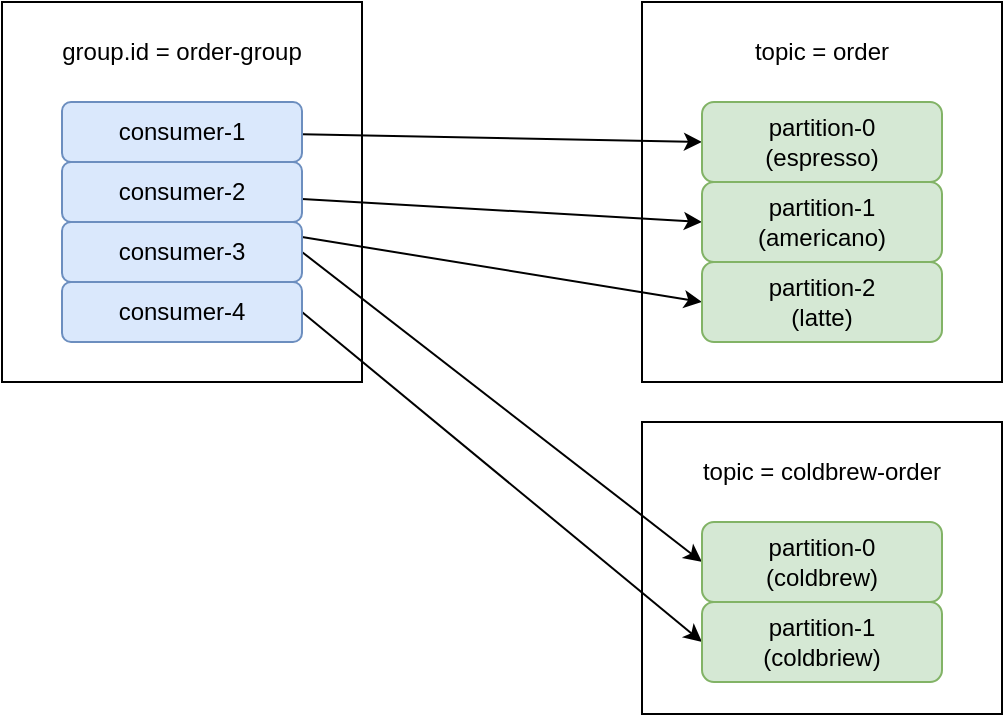 <mxfile version="26.0.6">
  <diagram name="페이지-1" id="TpMk4SV4jNbYeq_rbaHF">
    <mxGraphModel dx="524" dy="995" grid="1" gridSize="10" guides="1" tooltips="1" connect="1" arrows="1" fold="1" page="1" pageScale="1" pageWidth="1169" pageHeight="827" math="0" shadow="0">
      <root>
        <mxCell id="0" />
        <mxCell id="1" parent="0" />
        <mxCell id="Ak-W6qp5ohLVwJs3sLuC-1" value="" style="rounded=0;whiteSpace=wrap;html=1;" vertex="1" parent="1">
          <mxGeometry x="400" y="370" width="180" height="146" as="geometry" />
        </mxCell>
        <mxCell id="Nu1wtj4-nATQzFPG6_Lj-16" value="" style="rounded=0;whiteSpace=wrap;html=1;" parent="1" vertex="1">
          <mxGeometry x="400" y="160" width="180" height="190" as="geometry" />
        </mxCell>
        <mxCell id="Nu1wtj4-nATQzFPG6_Lj-1" value="" style="rounded=0;whiteSpace=wrap;html=1;" parent="1" vertex="1">
          <mxGeometry x="80" y="160" width="180" height="190" as="geometry" />
        </mxCell>
        <mxCell id="SJt1g9deCjwBGVB8re3M-4" style="rounded=0;orthogonalLoop=1;jettySize=auto;html=1;entryX=0;entryY=0.5;entryDx=0;entryDy=0;" parent="1" source="Nu1wtj4-nATQzFPG6_Lj-2" target="Nu1wtj4-nATQzFPG6_Lj-8" edge="1">
          <mxGeometry relative="1" as="geometry" />
        </mxCell>
        <mxCell id="Nu1wtj4-nATQzFPG6_Lj-2" value="consumer-1" style="rounded=1;whiteSpace=wrap;html=1;fillColor=#dae8fc;strokeColor=#6c8ebf;" parent="1" vertex="1">
          <mxGeometry x="110" y="210" width="120" height="30" as="geometry" />
        </mxCell>
        <mxCell id="SJt1g9deCjwBGVB8re3M-5" style="rounded=0;orthogonalLoop=1;jettySize=auto;html=1;entryX=0;entryY=0.5;entryDx=0;entryDy=0;" parent="1" source="Nu1wtj4-nATQzFPG6_Lj-3" target="SJt1g9deCjwBGVB8re3M-1" edge="1">
          <mxGeometry relative="1" as="geometry" />
        </mxCell>
        <mxCell id="Nu1wtj4-nATQzFPG6_Lj-3" value="consumer-2" style="rounded=1;whiteSpace=wrap;html=1;fillColor=#dae8fc;strokeColor=#6c8ebf;" parent="1" vertex="1">
          <mxGeometry x="110" y="240" width="120" height="30" as="geometry" />
        </mxCell>
        <mxCell id="SJt1g9deCjwBGVB8re3M-6" style="rounded=0;orthogonalLoop=1;jettySize=auto;html=1;entryX=0;entryY=0.5;entryDx=0;entryDy=0;exitX=1;exitY=0.25;exitDx=0;exitDy=0;" parent="1" source="Nu1wtj4-nATQzFPG6_Lj-4" target="SJt1g9deCjwBGVB8re3M-2" edge="1">
          <mxGeometry relative="1" as="geometry" />
        </mxCell>
        <mxCell id="Ak-W6qp5ohLVwJs3sLuC-10" style="rounded=0;orthogonalLoop=1;jettySize=auto;html=1;entryX=0;entryY=0.5;entryDx=0;entryDy=0;exitX=1;exitY=0.5;exitDx=0;exitDy=0;" edge="1" parent="1" source="Nu1wtj4-nATQzFPG6_Lj-4" target="Ak-W6qp5ohLVwJs3sLuC-2">
          <mxGeometry relative="1" as="geometry" />
        </mxCell>
        <mxCell id="Nu1wtj4-nATQzFPG6_Lj-4" value="consumer-3" style="rounded=1;whiteSpace=wrap;html=1;fillColor=#dae8fc;strokeColor=#6c8ebf;" parent="1" vertex="1">
          <mxGeometry x="110" y="270" width="120" height="30" as="geometry" />
        </mxCell>
        <mxCell id="Ak-W6qp5ohLVwJs3sLuC-9" style="rounded=0;orthogonalLoop=1;jettySize=auto;html=1;entryX=0;entryY=0.5;entryDx=0;entryDy=0;exitX=1;exitY=0.5;exitDx=0;exitDy=0;" edge="1" parent="1" source="Nu1wtj4-nATQzFPG6_Lj-5" target="Ak-W6qp5ohLVwJs3sLuC-4">
          <mxGeometry relative="1" as="geometry" />
        </mxCell>
        <mxCell id="Nu1wtj4-nATQzFPG6_Lj-5" value="consumer-4" style="rounded=1;whiteSpace=wrap;html=1;fillColor=#dae8fc;strokeColor=#6c8ebf;" parent="1" vertex="1">
          <mxGeometry x="110" y="300" width="120" height="30" as="geometry" />
        </mxCell>
        <mxCell id="Nu1wtj4-nATQzFPG6_Lj-6" value="group.id = order-group" style="text;html=1;align=center;verticalAlign=middle;whiteSpace=wrap;rounded=0;" parent="1" vertex="1">
          <mxGeometry x="80" y="170" width="180" height="30" as="geometry" />
        </mxCell>
        <mxCell id="Nu1wtj4-nATQzFPG6_Lj-8" value="partition-0&lt;div&gt;(espresso)&lt;/div&gt;" style="rounded=1;whiteSpace=wrap;html=1;fillColor=#d5e8d4;strokeColor=#82b366;" parent="1" vertex="1">
          <mxGeometry x="430" y="210" width="120" height="40" as="geometry" />
        </mxCell>
        <mxCell id="Nu1wtj4-nATQzFPG6_Lj-17" value="topic = order" style="text;html=1;align=center;verticalAlign=middle;whiteSpace=wrap;rounded=0;" parent="1" vertex="1">
          <mxGeometry x="420" y="170" width="140" height="30" as="geometry" />
        </mxCell>
        <mxCell id="SJt1g9deCjwBGVB8re3M-1" value="partition-1&lt;div&gt;(americano)&lt;/div&gt;" style="rounded=1;whiteSpace=wrap;html=1;fillColor=#d5e8d4;strokeColor=#82b366;" parent="1" vertex="1">
          <mxGeometry x="430" y="250" width="120" height="40" as="geometry" />
        </mxCell>
        <mxCell id="SJt1g9deCjwBGVB8re3M-2" value="partition-2&lt;div&gt;(latte)&lt;/div&gt;" style="rounded=1;whiteSpace=wrap;html=1;fillColor=#d5e8d4;strokeColor=#82b366;" parent="1" vertex="1">
          <mxGeometry x="430" y="290" width="120" height="40" as="geometry" />
        </mxCell>
        <mxCell id="Ak-W6qp5ohLVwJs3sLuC-2" value="partition-0&lt;div&gt;(coldbrew)&lt;/div&gt;" style="rounded=1;whiteSpace=wrap;html=1;fillColor=#d5e8d4;strokeColor=#82b366;" vertex="1" parent="1">
          <mxGeometry x="430" y="420" width="120" height="40" as="geometry" />
        </mxCell>
        <mxCell id="Ak-W6qp5ohLVwJs3sLuC-3" value="topic = coldbrew-order" style="text;html=1;align=center;verticalAlign=middle;whiteSpace=wrap;rounded=0;" vertex="1" parent="1">
          <mxGeometry x="420" y="380" width="140" height="30" as="geometry" />
        </mxCell>
        <mxCell id="Ak-W6qp5ohLVwJs3sLuC-4" value="partition-1&lt;div&gt;(coldbriew)&lt;/div&gt;" style="rounded=1;whiteSpace=wrap;html=1;fillColor=#d5e8d4;strokeColor=#82b366;" vertex="1" parent="1">
          <mxGeometry x="430" y="460" width="120" height="40" as="geometry" />
        </mxCell>
      </root>
    </mxGraphModel>
  </diagram>
</mxfile>
